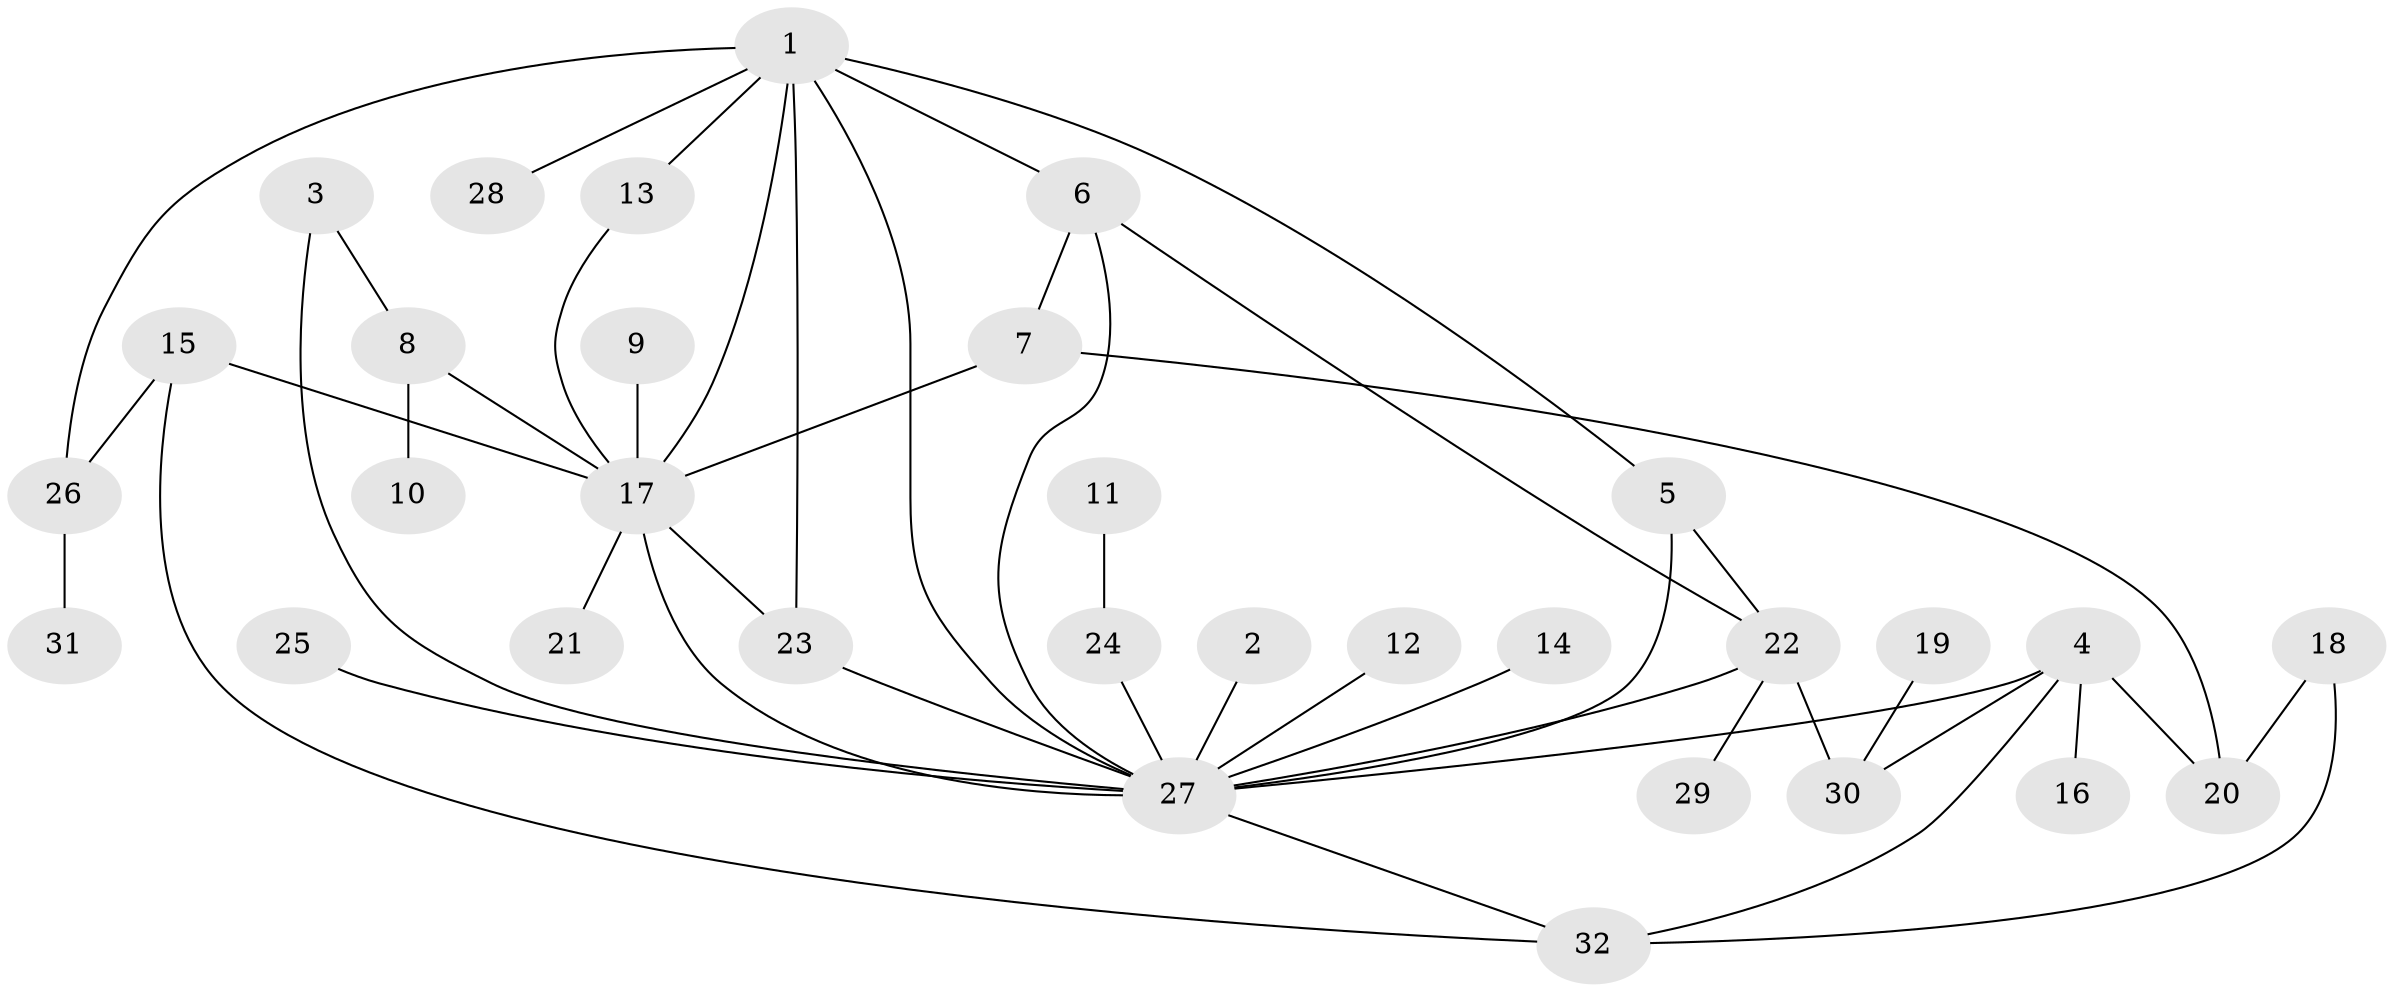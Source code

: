 // original degree distribution, {8: 0.018867924528301886, 18: 0.018867924528301886, 2: 0.32075471698113206, 1: 0.3584905660377358, 4: 0.05660377358490566, 7: 0.018867924528301886, 3: 0.16981132075471697, 12: 0.018867924528301886, 5: 0.018867924528301886}
// Generated by graph-tools (version 1.1) at 2025/36/03/04/25 23:36:42]
// undirected, 32 vertices, 47 edges
graph export_dot {
  node [color=gray90,style=filled];
  1;
  2;
  3;
  4;
  5;
  6;
  7;
  8;
  9;
  10;
  11;
  12;
  13;
  14;
  15;
  16;
  17;
  18;
  19;
  20;
  21;
  22;
  23;
  24;
  25;
  26;
  27;
  28;
  29;
  30;
  31;
  32;
  1 -- 5 [weight=1.0];
  1 -- 6 [weight=1.0];
  1 -- 13 [weight=1.0];
  1 -- 17 [weight=1.0];
  1 -- 23 [weight=1.0];
  1 -- 26 [weight=1.0];
  1 -- 27 [weight=1.0];
  1 -- 28 [weight=1.0];
  2 -- 27 [weight=1.0];
  3 -- 8 [weight=1.0];
  3 -- 27 [weight=1.0];
  4 -- 16 [weight=1.0];
  4 -- 20 [weight=1.0];
  4 -- 27 [weight=1.0];
  4 -- 30 [weight=1.0];
  4 -- 32 [weight=1.0];
  5 -- 22 [weight=1.0];
  5 -- 27 [weight=1.0];
  6 -- 7 [weight=1.0];
  6 -- 22 [weight=1.0];
  6 -- 27 [weight=1.0];
  7 -- 17 [weight=1.0];
  7 -- 20 [weight=1.0];
  8 -- 10 [weight=1.0];
  8 -- 17 [weight=1.0];
  9 -- 17 [weight=1.0];
  11 -- 24 [weight=1.0];
  12 -- 27 [weight=1.0];
  13 -- 17 [weight=1.0];
  14 -- 27 [weight=1.0];
  15 -- 17 [weight=1.0];
  15 -- 26 [weight=1.0];
  15 -- 32 [weight=1.0];
  17 -- 21 [weight=1.0];
  17 -- 23 [weight=1.0];
  17 -- 27 [weight=1.0];
  18 -- 20 [weight=1.0];
  18 -- 32 [weight=1.0];
  19 -- 30 [weight=1.0];
  22 -- 27 [weight=1.0];
  22 -- 29 [weight=1.0];
  22 -- 30 [weight=1.0];
  23 -- 27 [weight=1.0];
  24 -- 27 [weight=1.0];
  25 -- 27 [weight=1.0];
  26 -- 31 [weight=1.0];
  27 -- 32 [weight=1.0];
}

